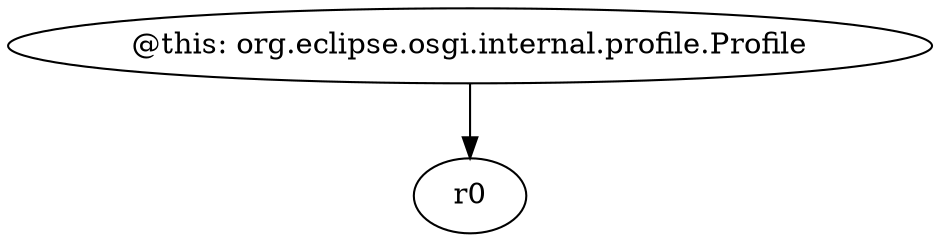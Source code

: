 digraph g {
0[label="@this: org.eclipse.osgi.internal.profile.Profile"]
1[label="r0"]
0->1[label=""]
}
